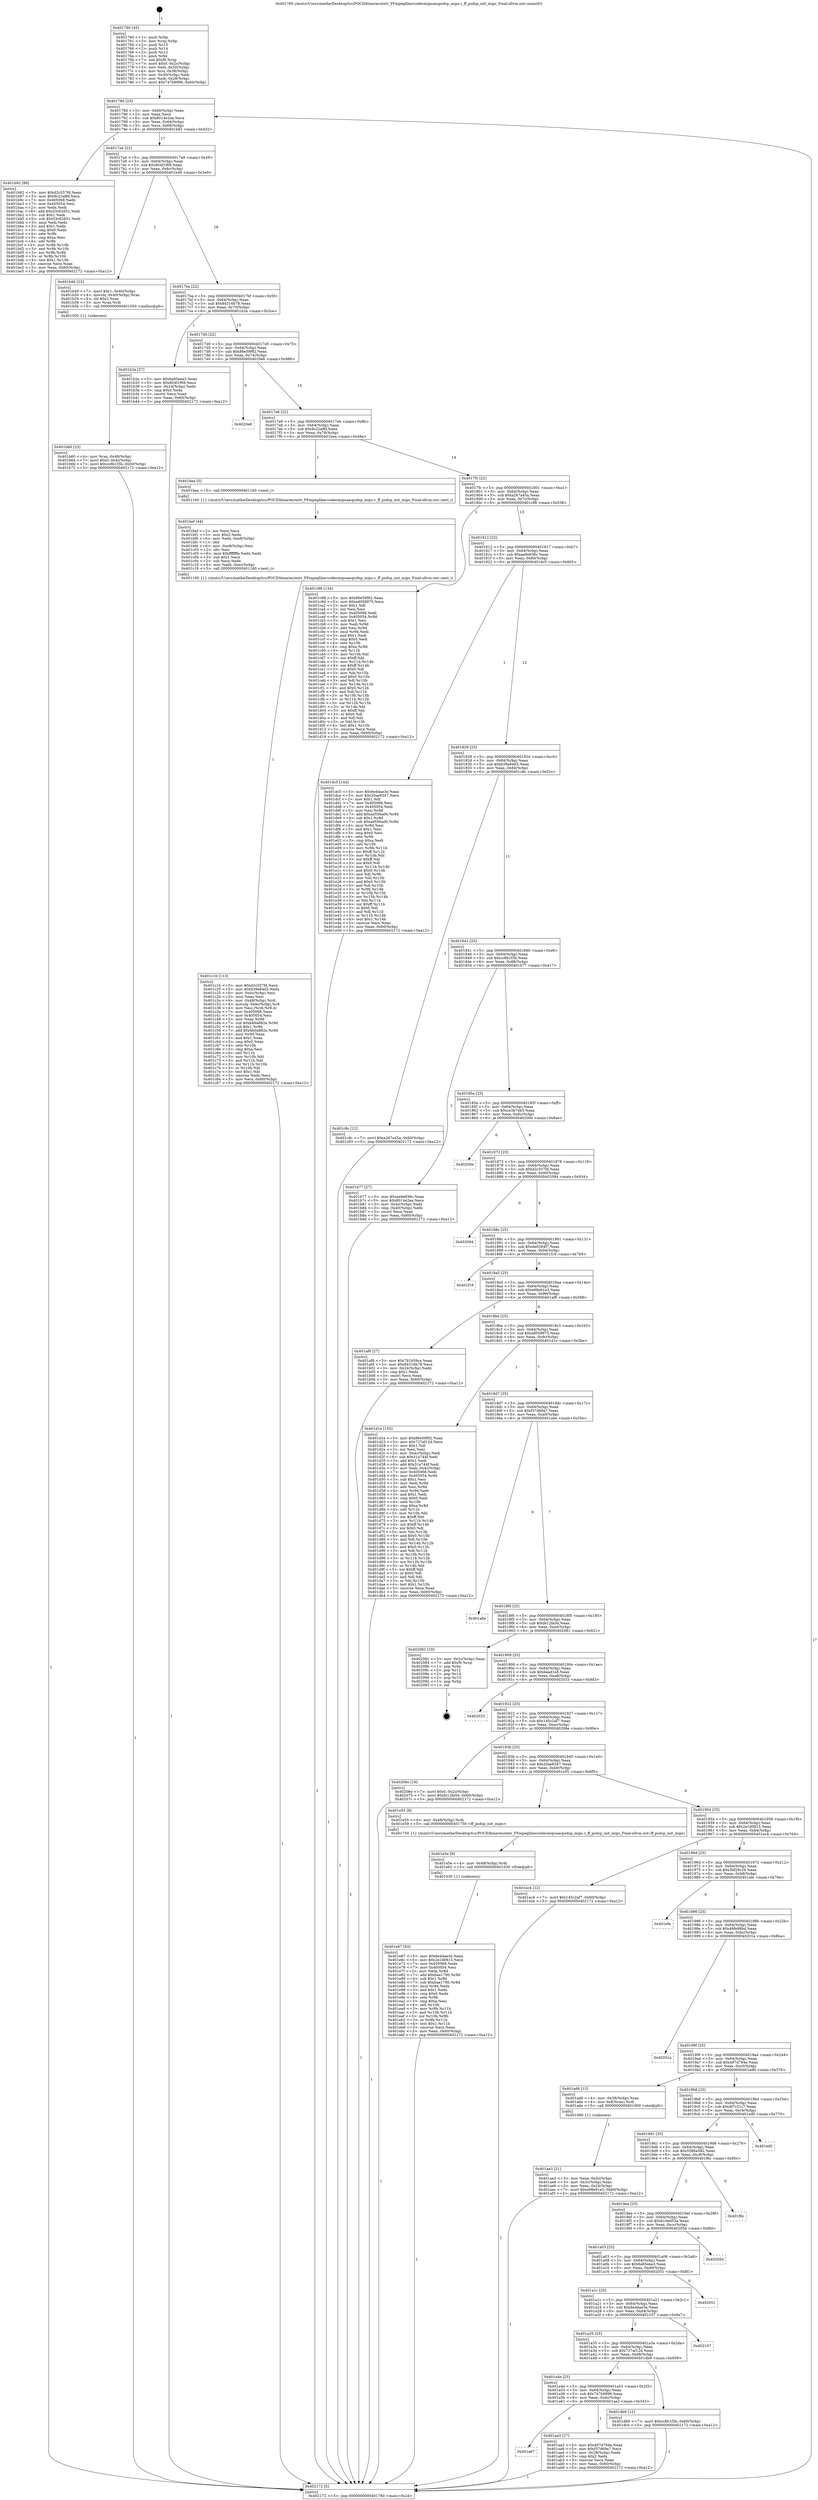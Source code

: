 digraph "0x401760" {
  label = "0x401760 (/mnt/c/Users/mathe/Desktop/tcc/POCII/binaries/extr_FFmpeglibavcodecmipsaacpsdsp_mips.c_ff_psdsp_init_mips_Final-ollvm.out::main(0))"
  labelloc = "t"
  node[shape=record]

  Entry [label="",width=0.3,height=0.3,shape=circle,fillcolor=black,style=filled]
  "0x40178d" [label="{
     0x40178d [23]\l
     | [instrs]\l
     &nbsp;&nbsp;0x40178d \<+3\>: mov -0x60(%rbp),%eax\l
     &nbsp;&nbsp;0x401790 \<+2\>: mov %eax,%ecx\l
     &nbsp;&nbsp;0x401792 \<+6\>: sub $0x8014e2ea,%ecx\l
     &nbsp;&nbsp;0x401798 \<+3\>: mov %eax,-0x64(%rbp)\l
     &nbsp;&nbsp;0x40179b \<+3\>: mov %ecx,-0x68(%rbp)\l
     &nbsp;&nbsp;0x40179e \<+6\>: je 0000000000401b92 \<main+0x432\>\l
  }"]
  "0x401b92" [label="{
     0x401b92 [88]\l
     | [instrs]\l
     &nbsp;&nbsp;0x401b92 \<+5\>: mov $0xd2c557fd,%eax\l
     &nbsp;&nbsp;0x401b97 \<+5\>: mov $0x9c22af6f,%ecx\l
     &nbsp;&nbsp;0x401b9c \<+7\>: mov 0x405068,%edx\l
     &nbsp;&nbsp;0x401ba3 \<+7\>: mov 0x405054,%esi\l
     &nbsp;&nbsp;0x401baa \<+2\>: mov %edx,%edi\l
     &nbsp;&nbsp;0x401bac \<+6\>: add $0x53c62651,%edi\l
     &nbsp;&nbsp;0x401bb2 \<+3\>: sub $0x1,%edi\l
     &nbsp;&nbsp;0x401bb5 \<+6\>: sub $0x53c62651,%edi\l
     &nbsp;&nbsp;0x401bbb \<+3\>: imul %edi,%edx\l
     &nbsp;&nbsp;0x401bbe \<+3\>: and $0x1,%edx\l
     &nbsp;&nbsp;0x401bc1 \<+3\>: cmp $0x0,%edx\l
     &nbsp;&nbsp;0x401bc4 \<+4\>: sete %r8b\l
     &nbsp;&nbsp;0x401bc8 \<+3\>: cmp $0xa,%esi\l
     &nbsp;&nbsp;0x401bcb \<+4\>: setl %r9b\l
     &nbsp;&nbsp;0x401bcf \<+3\>: mov %r8b,%r10b\l
     &nbsp;&nbsp;0x401bd2 \<+3\>: and %r9b,%r10b\l
     &nbsp;&nbsp;0x401bd5 \<+3\>: xor %r9b,%r8b\l
     &nbsp;&nbsp;0x401bd8 \<+3\>: or %r8b,%r10b\l
     &nbsp;&nbsp;0x401bdb \<+4\>: test $0x1,%r10b\l
     &nbsp;&nbsp;0x401bdf \<+3\>: cmovne %ecx,%eax\l
     &nbsp;&nbsp;0x401be2 \<+3\>: mov %eax,-0x60(%rbp)\l
     &nbsp;&nbsp;0x401be5 \<+5\>: jmp 0000000000402172 \<main+0xa12\>\l
  }"]
  "0x4017a4" [label="{
     0x4017a4 [22]\l
     | [instrs]\l
     &nbsp;&nbsp;0x4017a4 \<+5\>: jmp 00000000004017a9 \<main+0x49\>\l
     &nbsp;&nbsp;0x4017a9 \<+3\>: mov -0x64(%rbp),%eax\l
     &nbsp;&nbsp;0x4017ac \<+5\>: sub $0x804f1f69,%eax\l
     &nbsp;&nbsp;0x4017b1 \<+3\>: mov %eax,-0x6c(%rbp)\l
     &nbsp;&nbsp;0x4017b4 \<+6\>: je 0000000000401b49 \<main+0x3e9\>\l
  }"]
  Exit [label="",width=0.3,height=0.3,shape=circle,fillcolor=black,style=filled,peripheries=2]
  "0x401b49" [label="{
     0x401b49 [23]\l
     | [instrs]\l
     &nbsp;&nbsp;0x401b49 \<+7\>: movl $0x1,-0x40(%rbp)\l
     &nbsp;&nbsp;0x401b50 \<+4\>: movslq -0x40(%rbp),%rax\l
     &nbsp;&nbsp;0x401b54 \<+4\>: shl $0x2,%rax\l
     &nbsp;&nbsp;0x401b58 \<+3\>: mov %rax,%rdi\l
     &nbsp;&nbsp;0x401b5b \<+5\>: call 0000000000401050 \<malloc@plt\>\l
     | [calls]\l
     &nbsp;&nbsp;0x401050 \{1\} (unknown)\l
  }"]
  "0x4017ba" [label="{
     0x4017ba [22]\l
     | [instrs]\l
     &nbsp;&nbsp;0x4017ba \<+5\>: jmp 00000000004017bf \<main+0x5f\>\l
     &nbsp;&nbsp;0x4017bf \<+3\>: mov -0x64(%rbp),%eax\l
     &nbsp;&nbsp;0x4017c2 \<+5\>: sub $0x84316b78,%eax\l
     &nbsp;&nbsp;0x4017c7 \<+3\>: mov %eax,-0x70(%rbp)\l
     &nbsp;&nbsp;0x4017ca \<+6\>: je 0000000000401b2e \<main+0x3ce\>\l
  }"]
  "0x401e67" [label="{
     0x401e67 [93]\l
     | [instrs]\l
     &nbsp;&nbsp;0x401e67 \<+5\>: mov $0x6e4dae3e,%eax\l
     &nbsp;&nbsp;0x401e6c \<+5\>: mov $0x2e1d0815,%ecx\l
     &nbsp;&nbsp;0x401e71 \<+7\>: mov 0x405068,%edx\l
     &nbsp;&nbsp;0x401e78 \<+7\>: mov 0x405054,%esi\l
     &nbsp;&nbsp;0x401e7f \<+3\>: mov %edx,%r8d\l
     &nbsp;&nbsp;0x401e82 \<+7\>: add $0xbaa1790,%r8d\l
     &nbsp;&nbsp;0x401e89 \<+4\>: sub $0x1,%r8d\l
     &nbsp;&nbsp;0x401e8d \<+7\>: sub $0xbaa1790,%r8d\l
     &nbsp;&nbsp;0x401e94 \<+4\>: imul %r8d,%edx\l
     &nbsp;&nbsp;0x401e98 \<+3\>: and $0x1,%edx\l
     &nbsp;&nbsp;0x401e9b \<+3\>: cmp $0x0,%edx\l
     &nbsp;&nbsp;0x401e9e \<+4\>: sete %r9b\l
     &nbsp;&nbsp;0x401ea2 \<+3\>: cmp $0xa,%esi\l
     &nbsp;&nbsp;0x401ea5 \<+4\>: setl %r10b\l
     &nbsp;&nbsp;0x401ea9 \<+3\>: mov %r9b,%r11b\l
     &nbsp;&nbsp;0x401eac \<+3\>: and %r10b,%r11b\l
     &nbsp;&nbsp;0x401eaf \<+3\>: xor %r10b,%r9b\l
     &nbsp;&nbsp;0x401eb2 \<+3\>: or %r9b,%r11b\l
     &nbsp;&nbsp;0x401eb5 \<+4\>: test $0x1,%r11b\l
     &nbsp;&nbsp;0x401eb9 \<+3\>: cmovne %ecx,%eax\l
     &nbsp;&nbsp;0x401ebc \<+3\>: mov %eax,-0x60(%rbp)\l
     &nbsp;&nbsp;0x401ebf \<+5\>: jmp 0000000000402172 \<main+0xa12\>\l
  }"]
  "0x401b2e" [label="{
     0x401b2e [27]\l
     | [instrs]\l
     &nbsp;&nbsp;0x401b2e \<+5\>: mov $0x6a85eea3,%eax\l
     &nbsp;&nbsp;0x401b33 \<+5\>: mov $0x804f1f69,%ecx\l
     &nbsp;&nbsp;0x401b38 \<+3\>: mov -0x24(%rbp),%edx\l
     &nbsp;&nbsp;0x401b3b \<+3\>: cmp $0x0,%edx\l
     &nbsp;&nbsp;0x401b3e \<+3\>: cmove %ecx,%eax\l
     &nbsp;&nbsp;0x401b41 \<+3\>: mov %eax,-0x60(%rbp)\l
     &nbsp;&nbsp;0x401b44 \<+5\>: jmp 0000000000402172 \<main+0xa12\>\l
  }"]
  "0x4017d0" [label="{
     0x4017d0 [22]\l
     | [instrs]\l
     &nbsp;&nbsp;0x4017d0 \<+5\>: jmp 00000000004017d5 \<main+0x75\>\l
     &nbsp;&nbsp;0x4017d5 \<+3\>: mov -0x64(%rbp),%eax\l
     &nbsp;&nbsp;0x4017d8 \<+5\>: sub $0x86e59f92,%eax\l
     &nbsp;&nbsp;0x4017dd \<+3\>: mov %eax,-0x74(%rbp)\l
     &nbsp;&nbsp;0x4017e0 \<+6\>: je 00000000004020e6 \<main+0x986\>\l
  }"]
  "0x401e5e" [label="{
     0x401e5e [9]\l
     | [instrs]\l
     &nbsp;&nbsp;0x401e5e \<+4\>: mov -0x48(%rbp),%rdi\l
     &nbsp;&nbsp;0x401e62 \<+5\>: call 0000000000401030 \<free@plt\>\l
     | [calls]\l
     &nbsp;&nbsp;0x401030 \{1\} (unknown)\l
  }"]
  "0x4020e6" [label="{
     0x4020e6\l
  }", style=dashed]
  "0x4017e6" [label="{
     0x4017e6 [22]\l
     | [instrs]\l
     &nbsp;&nbsp;0x4017e6 \<+5\>: jmp 00000000004017eb \<main+0x8b\>\l
     &nbsp;&nbsp;0x4017eb \<+3\>: mov -0x64(%rbp),%eax\l
     &nbsp;&nbsp;0x4017ee \<+5\>: sub $0x9c22af6f,%eax\l
     &nbsp;&nbsp;0x4017f3 \<+3\>: mov %eax,-0x78(%rbp)\l
     &nbsp;&nbsp;0x4017f6 \<+6\>: je 0000000000401bea \<main+0x48a\>\l
  }"]
  "0x401c1b" [label="{
     0x401c1b [113]\l
     | [instrs]\l
     &nbsp;&nbsp;0x401c1b \<+5\>: mov $0xd2c557fd,%ecx\l
     &nbsp;&nbsp;0x401c20 \<+5\>: mov $0xb39a84d3,%edx\l
     &nbsp;&nbsp;0x401c25 \<+6\>: mov -0xec(%rbp),%esi\l
     &nbsp;&nbsp;0x401c2b \<+3\>: imul %eax,%esi\l
     &nbsp;&nbsp;0x401c2e \<+4\>: mov -0x48(%rbp),%rdi\l
     &nbsp;&nbsp;0x401c32 \<+4\>: movslq -0x4c(%rbp),%r8\l
     &nbsp;&nbsp;0x401c36 \<+4\>: mov %esi,(%rdi,%r8,4)\l
     &nbsp;&nbsp;0x401c3a \<+7\>: mov 0x405068,%eax\l
     &nbsp;&nbsp;0x401c41 \<+7\>: mov 0x405054,%esi\l
     &nbsp;&nbsp;0x401c48 \<+3\>: mov %eax,%r9d\l
     &nbsp;&nbsp;0x401c4b \<+7\>: sub $0xbb0a882e,%r9d\l
     &nbsp;&nbsp;0x401c52 \<+4\>: sub $0x1,%r9d\l
     &nbsp;&nbsp;0x401c56 \<+7\>: add $0xbb0a882e,%r9d\l
     &nbsp;&nbsp;0x401c5d \<+4\>: imul %r9d,%eax\l
     &nbsp;&nbsp;0x401c61 \<+3\>: and $0x1,%eax\l
     &nbsp;&nbsp;0x401c64 \<+3\>: cmp $0x0,%eax\l
     &nbsp;&nbsp;0x401c67 \<+4\>: sete %r10b\l
     &nbsp;&nbsp;0x401c6b \<+3\>: cmp $0xa,%esi\l
     &nbsp;&nbsp;0x401c6e \<+4\>: setl %r11b\l
     &nbsp;&nbsp;0x401c72 \<+3\>: mov %r10b,%bl\l
     &nbsp;&nbsp;0x401c75 \<+3\>: and %r11b,%bl\l
     &nbsp;&nbsp;0x401c78 \<+3\>: xor %r11b,%r10b\l
     &nbsp;&nbsp;0x401c7b \<+3\>: or %r10b,%bl\l
     &nbsp;&nbsp;0x401c7e \<+3\>: test $0x1,%bl\l
     &nbsp;&nbsp;0x401c81 \<+3\>: cmovne %edx,%ecx\l
     &nbsp;&nbsp;0x401c84 \<+3\>: mov %ecx,-0x60(%rbp)\l
     &nbsp;&nbsp;0x401c87 \<+5\>: jmp 0000000000402172 \<main+0xa12\>\l
  }"]
  "0x401bea" [label="{
     0x401bea [5]\l
     | [instrs]\l
     &nbsp;&nbsp;0x401bea \<+5\>: call 0000000000401160 \<next_i\>\l
     | [calls]\l
     &nbsp;&nbsp;0x401160 \{1\} (/mnt/c/Users/mathe/Desktop/tcc/POCII/binaries/extr_FFmpeglibavcodecmipsaacpsdsp_mips.c_ff_psdsp_init_mips_Final-ollvm.out::next_i)\l
  }"]
  "0x4017fc" [label="{
     0x4017fc [22]\l
     | [instrs]\l
     &nbsp;&nbsp;0x4017fc \<+5\>: jmp 0000000000401801 \<main+0xa1\>\l
     &nbsp;&nbsp;0x401801 \<+3\>: mov -0x64(%rbp),%eax\l
     &nbsp;&nbsp;0x401804 \<+5\>: sub $0xa267a45a,%eax\l
     &nbsp;&nbsp;0x401809 \<+3\>: mov %eax,-0x7c(%rbp)\l
     &nbsp;&nbsp;0x40180c \<+6\>: je 0000000000401c98 \<main+0x538\>\l
  }"]
  "0x401bef" [label="{
     0x401bef [44]\l
     | [instrs]\l
     &nbsp;&nbsp;0x401bef \<+2\>: xor %ecx,%ecx\l
     &nbsp;&nbsp;0x401bf1 \<+5\>: mov $0x2,%edx\l
     &nbsp;&nbsp;0x401bf6 \<+6\>: mov %edx,-0xe8(%rbp)\l
     &nbsp;&nbsp;0x401bfc \<+1\>: cltd\l
     &nbsp;&nbsp;0x401bfd \<+6\>: mov -0xe8(%rbp),%esi\l
     &nbsp;&nbsp;0x401c03 \<+2\>: idiv %esi\l
     &nbsp;&nbsp;0x401c05 \<+6\>: imul $0xfffffffe,%edx,%edx\l
     &nbsp;&nbsp;0x401c0b \<+3\>: sub $0x1,%ecx\l
     &nbsp;&nbsp;0x401c0e \<+2\>: sub %ecx,%edx\l
     &nbsp;&nbsp;0x401c10 \<+6\>: mov %edx,-0xec(%rbp)\l
     &nbsp;&nbsp;0x401c16 \<+5\>: call 0000000000401160 \<next_i\>\l
     | [calls]\l
     &nbsp;&nbsp;0x401160 \{1\} (/mnt/c/Users/mathe/Desktop/tcc/POCII/binaries/extr_FFmpeglibavcodecmipsaacpsdsp_mips.c_ff_psdsp_init_mips_Final-ollvm.out::next_i)\l
  }"]
  "0x401c98" [label="{
     0x401c98 [134]\l
     | [instrs]\l
     &nbsp;&nbsp;0x401c98 \<+5\>: mov $0x86e59f92,%eax\l
     &nbsp;&nbsp;0x401c9d \<+5\>: mov $0xed058975,%ecx\l
     &nbsp;&nbsp;0x401ca2 \<+2\>: mov $0x1,%dl\l
     &nbsp;&nbsp;0x401ca4 \<+2\>: xor %esi,%esi\l
     &nbsp;&nbsp;0x401ca6 \<+7\>: mov 0x405068,%edi\l
     &nbsp;&nbsp;0x401cad \<+8\>: mov 0x405054,%r8d\l
     &nbsp;&nbsp;0x401cb5 \<+3\>: sub $0x1,%esi\l
     &nbsp;&nbsp;0x401cb8 \<+3\>: mov %edi,%r9d\l
     &nbsp;&nbsp;0x401cbb \<+3\>: add %esi,%r9d\l
     &nbsp;&nbsp;0x401cbe \<+4\>: imul %r9d,%edi\l
     &nbsp;&nbsp;0x401cc2 \<+3\>: and $0x1,%edi\l
     &nbsp;&nbsp;0x401cc5 \<+3\>: cmp $0x0,%edi\l
     &nbsp;&nbsp;0x401cc8 \<+4\>: sete %r10b\l
     &nbsp;&nbsp;0x401ccc \<+4\>: cmp $0xa,%r8d\l
     &nbsp;&nbsp;0x401cd0 \<+4\>: setl %r11b\l
     &nbsp;&nbsp;0x401cd4 \<+3\>: mov %r10b,%bl\l
     &nbsp;&nbsp;0x401cd7 \<+3\>: xor $0xff,%bl\l
     &nbsp;&nbsp;0x401cda \<+3\>: mov %r11b,%r14b\l
     &nbsp;&nbsp;0x401cdd \<+4\>: xor $0xff,%r14b\l
     &nbsp;&nbsp;0x401ce1 \<+3\>: xor $0x0,%dl\l
     &nbsp;&nbsp;0x401ce4 \<+3\>: mov %bl,%r15b\l
     &nbsp;&nbsp;0x401ce7 \<+4\>: and $0x0,%r15b\l
     &nbsp;&nbsp;0x401ceb \<+3\>: and %dl,%r10b\l
     &nbsp;&nbsp;0x401cee \<+3\>: mov %r14b,%r12b\l
     &nbsp;&nbsp;0x401cf1 \<+4\>: and $0x0,%r12b\l
     &nbsp;&nbsp;0x401cf5 \<+3\>: and %dl,%r11b\l
     &nbsp;&nbsp;0x401cf8 \<+3\>: or %r10b,%r15b\l
     &nbsp;&nbsp;0x401cfb \<+3\>: or %r11b,%r12b\l
     &nbsp;&nbsp;0x401cfe \<+3\>: xor %r12b,%r15b\l
     &nbsp;&nbsp;0x401d01 \<+3\>: or %r14b,%bl\l
     &nbsp;&nbsp;0x401d04 \<+3\>: xor $0xff,%bl\l
     &nbsp;&nbsp;0x401d07 \<+3\>: or $0x0,%dl\l
     &nbsp;&nbsp;0x401d0a \<+2\>: and %dl,%bl\l
     &nbsp;&nbsp;0x401d0c \<+3\>: or %bl,%r15b\l
     &nbsp;&nbsp;0x401d0f \<+4\>: test $0x1,%r15b\l
     &nbsp;&nbsp;0x401d13 \<+3\>: cmovne %ecx,%eax\l
     &nbsp;&nbsp;0x401d16 \<+3\>: mov %eax,-0x60(%rbp)\l
     &nbsp;&nbsp;0x401d19 \<+5\>: jmp 0000000000402172 \<main+0xa12\>\l
  }"]
  "0x401812" [label="{
     0x401812 [22]\l
     | [instrs]\l
     &nbsp;&nbsp;0x401812 \<+5\>: jmp 0000000000401817 \<main+0xb7\>\l
     &nbsp;&nbsp;0x401817 \<+3\>: mov -0x64(%rbp),%eax\l
     &nbsp;&nbsp;0x40181a \<+5\>: sub $0xae9e936c,%eax\l
     &nbsp;&nbsp;0x40181f \<+3\>: mov %eax,-0x80(%rbp)\l
     &nbsp;&nbsp;0x401822 \<+6\>: je 0000000000401dc5 \<main+0x665\>\l
  }"]
  "0x401b60" [label="{
     0x401b60 [23]\l
     | [instrs]\l
     &nbsp;&nbsp;0x401b60 \<+4\>: mov %rax,-0x48(%rbp)\l
     &nbsp;&nbsp;0x401b64 \<+7\>: movl $0x0,-0x4c(%rbp)\l
     &nbsp;&nbsp;0x401b6b \<+7\>: movl $0xcc8b1f3b,-0x60(%rbp)\l
     &nbsp;&nbsp;0x401b72 \<+5\>: jmp 0000000000402172 \<main+0xa12\>\l
  }"]
  "0x401dc5" [label="{
     0x401dc5 [144]\l
     | [instrs]\l
     &nbsp;&nbsp;0x401dc5 \<+5\>: mov $0x6e4dae3e,%eax\l
     &nbsp;&nbsp;0x401dca \<+5\>: mov $0x20ae8347,%ecx\l
     &nbsp;&nbsp;0x401dcf \<+2\>: mov $0x1,%dl\l
     &nbsp;&nbsp;0x401dd1 \<+7\>: mov 0x405068,%esi\l
     &nbsp;&nbsp;0x401dd8 \<+7\>: mov 0x405054,%edi\l
     &nbsp;&nbsp;0x401ddf \<+3\>: mov %esi,%r8d\l
     &nbsp;&nbsp;0x401de2 \<+7\>: add $0xad556a00,%r8d\l
     &nbsp;&nbsp;0x401de9 \<+4\>: sub $0x1,%r8d\l
     &nbsp;&nbsp;0x401ded \<+7\>: sub $0xad556a00,%r8d\l
     &nbsp;&nbsp;0x401df4 \<+4\>: imul %r8d,%esi\l
     &nbsp;&nbsp;0x401df8 \<+3\>: and $0x1,%esi\l
     &nbsp;&nbsp;0x401dfb \<+3\>: cmp $0x0,%esi\l
     &nbsp;&nbsp;0x401dfe \<+4\>: sete %r9b\l
     &nbsp;&nbsp;0x401e02 \<+3\>: cmp $0xa,%edi\l
     &nbsp;&nbsp;0x401e05 \<+4\>: setl %r10b\l
     &nbsp;&nbsp;0x401e09 \<+3\>: mov %r9b,%r11b\l
     &nbsp;&nbsp;0x401e0c \<+4\>: xor $0xff,%r11b\l
     &nbsp;&nbsp;0x401e10 \<+3\>: mov %r10b,%bl\l
     &nbsp;&nbsp;0x401e13 \<+3\>: xor $0xff,%bl\l
     &nbsp;&nbsp;0x401e16 \<+3\>: xor $0x0,%dl\l
     &nbsp;&nbsp;0x401e19 \<+3\>: mov %r11b,%r14b\l
     &nbsp;&nbsp;0x401e1c \<+4\>: and $0x0,%r14b\l
     &nbsp;&nbsp;0x401e20 \<+3\>: and %dl,%r9b\l
     &nbsp;&nbsp;0x401e23 \<+3\>: mov %bl,%r15b\l
     &nbsp;&nbsp;0x401e26 \<+4\>: and $0x0,%r15b\l
     &nbsp;&nbsp;0x401e2a \<+3\>: and %dl,%r10b\l
     &nbsp;&nbsp;0x401e2d \<+3\>: or %r9b,%r14b\l
     &nbsp;&nbsp;0x401e30 \<+3\>: or %r10b,%r15b\l
     &nbsp;&nbsp;0x401e33 \<+3\>: xor %r15b,%r14b\l
     &nbsp;&nbsp;0x401e36 \<+3\>: or %bl,%r11b\l
     &nbsp;&nbsp;0x401e39 \<+4\>: xor $0xff,%r11b\l
     &nbsp;&nbsp;0x401e3d \<+3\>: or $0x0,%dl\l
     &nbsp;&nbsp;0x401e40 \<+3\>: and %dl,%r11b\l
     &nbsp;&nbsp;0x401e43 \<+3\>: or %r11b,%r14b\l
     &nbsp;&nbsp;0x401e46 \<+4\>: test $0x1,%r14b\l
     &nbsp;&nbsp;0x401e4a \<+3\>: cmovne %ecx,%eax\l
     &nbsp;&nbsp;0x401e4d \<+3\>: mov %eax,-0x60(%rbp)\l
     &nbsp;&nbsp;0x401e50 \<+5\>: jmp 0000000000402172 \<main+0xa12\>\l
  }"]
  "0x401828" [label="{
     0x401828 [25]\l
     | [instrs]\l
     &nbsp;&nbsp;0x401828 \<+5\>: jmp 000000000040182d \<main+0xcd\>\l
     &nbsp;&nbsp;0x40182d \<+3\>: mov -0x64(%rbp),%eax\l
     &nbsp;&nbsp;0x401830 \<+5\>: sub $0xb39a84d3,%eax\l
     &nbsp;&nbsp;0x401835 \<+6\>: mov %eax,-0x84(%rbp)\l
     &nbsp;&nbsp;0x40183b \<+6\>: je 0000000000401c8c \<main+0x52c\>\l
  }"]
  "0x401ae3" [label="{
     0x401ae3 [21]\l
     | [instrs]\l
     &nbsp;&nbsp;0x401ae3 \<+3\>: mov %eax,-0x3c(%rbp)\l
     &nbsp;&nbsp;0x401ae6 \<+3\>: mov -0x3c(%rbp),%eax\l
     &nbsp;&nbsp;0x401ae9 \<+3\>: mov %eax,-0x24(%rbp)\l
     &nbsp;&nbsp;0x401aec \<+7\>: movl $0xe98e91e3,-0x60(%rbp)\l
     &nbsp;&nbsp;0x401af3 \<+5\>: jmp 0000000000402172 \<main+0xa12\>\l
  }"]
  "0x401c8c" [label="{
     0x401c8c [12]\l
     | [instrs]\l
     &nbsp;&nbsp;0x401c8c \<+7\>: movl $0xa267a45a,-0x60(%rbp)\l
     &nbsp;&nbsp;0x401c93 \<+5\>: jmp 0000000000402172 \<main+0xa12\>\l
  }"]
  "0x401841" [label="{
     0x401841 [25]\l
     | [instrs]\l
     &nbsp;&nbsp;0x401841 \<+5\>: jmp 0000000000401846 \<main+0xe6\>\l
     &nbsp;&nbsp;0x401846 \<+3\>: mov -0x64(%rbp),%eax\l
     &nbsp;&nbsp;0x401849 \<+5\>: sub $0xcc8b1f3b,%eax\l
     &nbsp;&nbsp;0x40184e \<+6\>: mov %eax,-0x88(%rbp)\l
     &nbsp;&nbsp;0x401854 \<+6\>: je 0000000000401b77 \<main+0x417\>\l
  }"]
  "0x401760" [label="{
     0x401760 [45]\l
     | [instrs]\l
     &nbsp;&nbsp;0x401760 \<+1\>: push %rbp\l
     &nbsp;&nbsp;0x401761 \<+3\>: mov %rsp,%rbp\l
     &nbsp;&nbsp;0x401764 \<+2\>: push %r15\l
     &nbsp;&nbsp;0x401766 \<+2\>: push %r14\l
     &nbsp;&nbsp;0x401768 \<+2\>: push %r12\l
     &nbsp;&nbsp;0x40176a \<+1\>: push %rbx\l
     &nbsp;&nbsp;0x40176b \<+7\>: sub $0xf0,%rsp\l
     &nbsp;&nbsp;0x401772 \<+7\>: movl $0x0,-0x2c(%rbp)\l
     &nbsp;&nbsp;0x401779 \<+3\>: mov %edi,-0x30(%rbp)\l
     &nbsp;&nbsp;0x40177c \<+4\>: mov %rsi,-0x38(%rbp)\l
     &nbsp;&nbsp;0x401780 \<+3\>: mov -0x30(%rbp),%edi\l
     &nbsp;&nbsp;0x401783 \<+3\>: mov %edi,-0x28(%rbp)\l
     &nbsp;&nbsp;0x401786 \<+7\>: movl $0x747b9999,-0x60(%rbp)\l
  }"]
  "0x401b77" [label="{
     0x401b77 [27]\l
     | [instrs]\l
     &nbsp;&nbsp;0x401b77 \<+5\>: mov $0xae9e936c,%eax\l
     &nbsp;&nbsp;0x401b7c \<+5\>: mov $0x8014e2ea,%ecx\l
     &nbsp;&nbsp;0x401b81 \<+3\>: mov -0x4c(%rbp),%edx\l
     &nbsp;&nbsp;0x401b84 \<+3\>: cmp -0x40(%rbp),%edx\l
     &nbsp;&nbsp;0x401b87 \<+3\>: cmovl %ecx,%eax\l
     &nbsp;&nbsp;0x401b8a \<+3\>: mov %eax,-0x60(%rbp)\l
     &nbsp;&nbsp;0x401b8d \<+5\>: jmp 0000000000402172 \<main+0xa12\>\l
  }"]
  "0x40185a" [label="{
     0x40185a [25]\l
     | [instrs]\l
     &nbsp;&nbsp;0x40185a \<+5\>: jmp 000000000040185f \<main+0xff\>\l
     &nbsp;&nbsp;0x40185f \<+3\>: mov -0x64(%rbp),%eax\l
     &nbsp;&nbsp;0x401862 \<+5\>: sub $0xce3b7eb5,%eax\l
     &nbsp;&nbsp;0x401867 \<+6\>: mov %eax,-0x8c(%rbp)\l
     &nbsp;&nbsp;0x40186d \<+6\>: je 000000000040200e \<main+0x8ae\>\l
  }"]
  "0x402172" [label="{
     0x402172 [5]\l
     | [instrs]\l
     &nbsp;&nbsp;0x402172 \<+5\>: jmp 000000000040178d \<main+0x2d\>\l
  }"]
  "0x40200e" [label="{
     0x40200e\l
  }", style=dashed]
  "0x401873" [label="{
     0x401873 [25]\l
     | [instrs]\l
     &nbsp;&nbsp;0x401873 \<+5\>: jmp 0000000000401878 \<main+0x118\>\l
     &nbsp;&nbsp;0x401878 \<+3\>: mov -0x64(%rbp),%eax\l
     &nbsp;&nbsp;0x40187b \<+5\>: sub $0xd2c557fd,%eax\l
     &nbsp;&nbsp;0x401880 \<+6\>: mov %eax,-0x90(%rbp)\l
     &nbsp;&nbsp;0x401886 \<+6\>: je 0000000000402094 \<main+0x934\>\l
  }"]
  "0x401a67" [label="{
     0x401a67\l
  }", style=dashed]
  "0x402094" [label="{
     0x402094\l
  }", style=dashed]
  "0x40188c" [label="{
     0x40188c [25]\l
     | [instrs]\l
     &nbsp;&nbsp;0x40188c \<+5\>: jmp 0000000000401891 \<main+0x131\>\l
     &nbsp;&nbsp;0x401891 \<+3\>: mov -0x64(%rbp),%eax\l
     &nbsp;&nbsp;0x401894 \<+5\>: sub $0xde0364f7,%eax\l
     &nbsp;&nbsp;0x401899 \<+6\>: mov %eax,-0x94(%rbp)\l
     &nbsp;&nbsp;0x40189f \<+6\>: je 0000000000401f19 \<main+0x7b9\>\l
  }"]
  "0x401aa3" [label="{
     0x401aa3 [27]\l
     | [instrs]\l
     &nbsp;&nbsp;0x401aa3 \<+5\>: mov $0x497d784e,%eax\l
     &nbsp;&nbsp;0x401aa8 \<+5\>: mov $0xf37d69a7,%ecx\l
     &nbsp;&nbsp;0x401aad \<+3\>: mov -0x28(%rbp),%edx\l
     &nbsp;&nbsp;0x401ab0 \<+3\>: cmp $0x2,%edx\l
     &nbsp;&nbsp;0x401ab3 \<+3\>: cmovne %ecx,%eax\l
     &nbsp;&nbsp;0x401ab6 \<+3\>: mov %eax,-0x60(%rbp)\l
     &nbsp;&nbsp;0x401ab9 \<+5\>: jmp 0000000000402172 \<main+0xa12\>\l
  }"]
  "0x401f19" [label="{
     0x401f19\l
  }", style=dashed]
  "0x4018a5" [label="{
     0x4018a5 [25]\l
     | [instrs]\l
     &nbsp;&nbsp;0x4018a5 \<+5\>: jmp 00000000004018aa \<main+0x14a\>\l
     &nbsp;&nbsp;0x4018aa \<+3\>: mov -0x64(%rbp),%eax\l
     &nbsp;&nbsp;0x4018ad \<+5\>: sub $0xe98e91e3,%eax\l
     &nbsp;&nbsp;0x4018b2 \<+6\>: mov %eax,-0x98(%rbp)\l
     &nbsp;&nbsp;0x4018b8 \<+6\>: je 0000000000401af8 \<main+0x398\>\l
  }"]
  "0x401a4e" [label="{
     0x401a4e [25]\l
     | [instrs]\l
     &nbsp;&nbsp;0x401a4e \<+5\>: jmp 0000000000401a53 \<main+0x2f3\>\l
     &nbsp;&nbsp;0x401a53 \<+3\>: mov -0x64(%rbp),%eax\l
     &nbsp;&nbsp;0x401a56 \<+5\>: sub $0x747b9999,%eax\l
     &nbsp;&nbsp;0x401a5b \<+6\>: mov %eax,-0xdc(%rbp)\l
     &nbsp;&nbsp;0x401a61 \<+6\>: je 0000000000401aa3 \<main+0x343\>\l
  }"]
  "0x401af8" [label="{
     0x401af8 [27]\l
     | [instrs]\l
     &nbsp;&nbsp;0x401af8 \<+5\>: mov $0x791b59ca,%eax\l
     &nbsp;&nbsp;0x401afd \<+5\>: mov $0x84316b78,%ecx\l
     &nbsp;&nbsp;0x401b02 \<+3\>: mov -0x24(%rbp),%edx\l
     &nbsp;&nbsp;0x401b05 \<+3\>: cmp $0x1,%edx\l
     &nbsp;&nbsp;0x401b08 \<+3\>: cmovl %ecx,%eax\l
     &nbsp;&nbsp;0x401b0b \<+3\>: mov %eax,-0x60(%rbp)\l
     &nbsp;&nbsp;0x401b0e \<+5\>: jmp 0000000000402172 \<main+0xa12\>\l
  }"]
  "0x4018be" [label="{
     0x4018be [25]\l
     | [instrs]\l
     &nbsp;&nbsp;0x4018be \<+5\>: jmp 00000000004018c3 \<main+0x163\>\l
     &nbsp;&nbsp;0x4018c3 \<+3\>: mov -0x64(%rbp),%eax\l
     &nbsp;&nbsp;0x4018c6 \<+5\>: sub $0xed058975,%eax\l
     &nbsp;&nbsp;0x4018cb \<+6\>: mov %eax,-0x9c(%rbp)\l
     &nbsp;&nbsp;0x4018d1 \<+6\>: je 0000000000401d1e \<main+0x5be\>\l
  }"]
  "0x401db9" [label="{
     0x401db9 [12]\l
     | [instrs]\l
     &nbsp;&nbsp;0x401db9 \<+7\>: movl $0xcc8b1f3b,-0x60(%rbp)\l
     &nbsp;&nbsp;0x401dc0 \<+5\>: jmp 0000000000402172 \<main+0xa12\>\l
  }"]
  "0x401d1e" [label="{
     0x401d1e [155]\l
     | [instrs]\l
     &nbsp;&nbsp;0x401d1e \<+5\>: mov $0x86e59f92,%eax\l
     &nbsp;&nbsp;0x401d23 \<+5\>: mov $0x727af12d,%ecx\l
     &nbsp;&nbsp;0x401d28 \<+2\>: mov $0x1,%dl\l
     &nbsp;&nbsp;0x401d2a \<+2\>: xor %esi,%esi\l
     &nbsp;&nbsp;0x401d2c \<+3\>: mov -0x4c(%rbp),%edi\l
     &nbsp;&nbsp;0x401d2f \<+6\>: sub $0x31a744f,%edi\l
     &nbsp;&nbsp;0x401d35 \<+3\>: add $0x1,%edi\l
     &nbsp;&nbsp;0x401d38 \<+6\>: add $0x31a744f,%edi\l
     &nbsp;&nbsp;0x401d3e \<+3\>: mov %edi,-0x4c(%rbp)\l
     &nbsp;&nbsp;0x401d41 \<+7\>: mov 0x405068,%edi\l
     &nbsp;&nbsp;0x401d48 \<+8\>: mov 0x405054,%r8d\l
     &nbsp;&nbsp;0x401d50 \<+3\>: sub $0x1,%esi\l
     &nbsp;&nbsp;0x401d53 \<+3\>: mov %edi,%r9d\l
     &nbsp;&nbsp;0x401d56 \<+3\>: add %esi,%r9d\l
     &nbsp;&nbsp;0x401d59 \<+4\>: imul %r9d,%edi\l
     &nbsp;&nbsp;0x401d5d \<+3\>: and $0x1,%edi\l
     &nbsp;&nbsp;0x401d60 \<+3\>: cmp $0x0,%edi\l
     &nbsp;&nbsp;0x401d63 \<+4\>: sete %r10b\l
     &nbsp;&nbsp;0x401d67 \<+4\>: cmp $0xa,%r8d\l
     &nbsp;&nbsp;0x401d6b \<+4\>: setl %r11b\l
     &nbsp;&nbsp;0x401d6f \<+3\>: mov %r10b,%bl\l
     &nbsp;&nbsp;0x401d72 \<+3\>: xor $0xff,%bl\l
     &nbsp;&nbsp;0x401d75 \<+3\>: mov %r11b,%r14b\l
     &nbsp;&nbsp;0x401d78 \<+4\>: xor $0xff,%r14b\l
     &nbsp;&nbsp;0x401d7c \<+3\>: xor $0x0,%dl\l
     &nbsp;&nbsp;0x401d7f \<+3\>: mov %bl,%r15b\l
     &nbsp;&nbsp;0x401d82 \<+4\>: and $0x0,%r15b\l
     &nbsp;&nbsp;0x401d86 \<+3\>: and %dl,%r10b\l
     &nbsp;&nbsp;0x401d89 \<+3\>: mov %r14b,%r12b\l
     &nbsp;&nbsp;0x401d8c \<+4\>: and $0x0,%r12b\l
     &nbsp;&nbsp;0x401d90 \<+3\>: and %dl,%r11b\l
     &nbsp;&nbsp;0x401d93 \<+3\>: or %r10b,%r15b\l
     &nbsp;&nbsp;0x401d96 \<+3\>: or %r11b,%r12b\l
     &nbsp;&nbsp;0x401d99 \<+3\>: xor %r12b,%r15b\l
     &nbsp;&nbsp;0x401d9c \<+3\>: or %r14b,%bl\l
     &nbsp;&nbsp;0x401d9f \<+3\>: xor $0xff,%bl\l
     &nbsp;&nbsp;0x401da2 \<+3\>: or $0x0,%dl\l
     &nbsp;&nbsp;0x401da5 \<+2\>: and %dl,%bl\l
     &nbsp;&nbsp;0x401da7 \<+3\>: or %bl,%r15b\l
     &nbsp;&nbsp;0x401daa \<+4\>: test $0x1,%r15b\l
     &nbsp;&nbsp;0x401dae \<+3\>: cmovne %ecx,%eax\l
     &nbsp;&nbsp;0x401db1 \<+3\>: mov %eax,-0x60(%rbp)\l
     &nbsp;&nbsp;0x401db4 \<+5\>: jmp 0000000000402172 \<main+0xa12\>\l
  }"]
  "0x4018d7" [label="{
     0x4018d7 [25]\l
     | [instrs]\l
     &nbsp;&nbsp;0x4018d7 \<+5\>: jmp 00000000004018dc \<main+0x17c\>\l
     &nbsp;&nbsp;0x4018dc \<+3\>: mov -0x64(%rbp),%eax\l
     &nbsp;&nbsp;0x4018df \<+5\>: sub $0xf37d69a7,%eax\l
     &nbsp;&nbsp;0x4018e4 \<+6\>: mov %eax,-0xa0(%rbp)\l
     &nbsp;&nbsp;0x4018ea \<+6\>: je 0000000000401abe \<main+0x35e\>\l
  }"]
  "0x401a35" [label="{
     0x401a35 [25]\l
     | [instrs]\l
     &nbsp;&nbsp;0x401a35 \<+5\>: jmp 0000000000401a3a \<main+0x2da\>\l
     &nbsp;&nbsp;0x401a3a \<+3\>: mov -0x64(%rbp),%eax\l
     &nbsp;&nbsp;0x401a3d \<+5\>: sub $0x727af12d,%eax\l
     &nbsp;&nbsp;0x401a42 \<+6\>: mov %eax,-0xd8(%rbp)\l
     &nbsp;&nbsp;0x401a48 \<+6\>: je 0000000000401db9 \<main+0x659\>\l
  }"]
  "0x401abe" [label="{
     0x401abe\l
  }", style=dashed]
  "0x4018f0" [label="{
     0x4018f0 [25]\l
     | [instrs]\l
     &nbsp;&nbsp;0x4018f0 \<+5\>: jmp 00000000004018f5 \<main+0x195\>\l
     &nbsp;&nbsp;0x4018f5 \<+3\>: mov -0x64(%rbp),%eax\l
     &nbsp;&nbsp;0x4018f8 \<+5\>: sub $0xfe12fa5d,%eax\l
     &nbsp;&nbsp;0x4018fd \<+6\>: mov %eax,-0xa4(%rbp)\l
     &nbsp;&nbsp;0x401903 \<+6\>: je 0000000000402081 \<main+0x921\>\l
  }"]
  "0x402107" [label="{
     0x402107\l
  }", style=dashed]
  "0x402081" [label="{
     0x402081 [19]\l
     | [instrs]\l
     &nbsp;&nbsp;0x402081 \<+3\>: mov -0x2c(%rbp),%eax\l
     &nbsp;&nbsp;0x402084 \<+7\>: add $0xf0,%rsp\l
     &nbsp;&nbsp;0x40208b \<+1\>: pop %rbx\l
     &nbsp;&nbsp;0x40208c \<+2\>: pop %r12\l
     &nbsp;&nbsp;0x40208e \<+2\>: pop %r14\l
     &nbsp;&nbsp;0x402090 \<+2\>: pop %r15\l
     &nbsp;&nbsp;0x402092 \<+1\>: pop %rbp\l
     &nbsp;&nbsp;0x402093 \<+1\>: ret\l
  }"]
  "0x401909" [label="{
     0x401909 [25]\l
     | [instrs]\l
     &nbsp;&nbsp;0x401909 \<+5\>: jmp 000000000040190e \<main+0x1ae\>\l
     &nbsp;&nbsp;0x40190e \<+3\>: mov -0x64(%rbp),%eax\l
     &nbsp;&nbsp;0x401911 \<+5\>: sub $0xbead1e8,%eax\l
     &nbsp;&nbsp;0x401916 \<+6\>: mov %eax,-0xa8(%rbp)\l
     &nbsp;&nbsp;0x40191c \<+6\>: je 0000000000402033 \<main+0x8d3\>\l
  }"]
  "0x401a1c" [label="{
     0x401a1c [25]\l
     | [instrs]\l
     &nbsp;&nbsp;0x401a1c \<+5\>: jmp 0000000000401a21 \<main+0x2c1\>\l
     &nbsp;&nbsp;0x401a21 \<+3\>: mov -0x64(%rbp),%eax\l
     &nbsp;&nbsp;0x401a24 \<+5\>: sub $0x6e4dae3e,%eax\l
     &nbsp;&nbsp;0x401a29 \<+6\>: mov %eax,-0xd4(%rbp)\l
     &nbsp;&nbsp;0x401a2f \<+6\>: je 0000000000402107 \<main+0x9a7\>\l
  }"]
  "0x402033" [label="{
     0x402033\l
  }", style=dashed]
  "0x401922" [label="{
     0x401922 [25]\l
     | [instrs]\l
     &nbsp;&nbsp;0x401922 \<+5\>: jmp 0000000000401927 \<main+0x1c7\>\l
     &nbsp;&nbsp;0x401927 \<+3\>: mov -0x64(%rbp),%eax\l
     &nbsp;&nbsp;0x40192a \<+5\>: sub $0x145c2af7,%eax\l
     &nbsp;&nbsp;0x40192f \<+6\>: mov %eax,-0xac(%rbp)\l
     &nbsp;&nbsp;0x401935 \<+6\>: je 000000000040206e \<main+0x90e\>\l
  }"]
  "0x402051" [label="{
     0x402051\l
  }", style=dashed]
  "0x40206e" [label="{
     0x40206e [19]\l
     | [instrs]\l
     &nbsp;&nbsp;0x40206e \<+7\>: movl $0x0,-0x2c(%rbp)\l
     &nbsp;&nbsp;0x402075 \<+7\>: movl $0xfe12fa5d,-0x60(%rbp)\l
     &nbsp;&nbsp;0x40207c \<+5\>: jmp 0000000000402172 \<main+0xa12\>\l
  }"]
  "0x40193b" [label="{
     0x40193b [25]\l
     | [instrs]\l
     &nbsp;&nbsp;0x40193b \<+5\>: jmp 0000000000401940 \<main+0x1e0\>\l
     &nbsp;&nbsp;0x401940 \<+3\>: mov -0x64(%rbp),%eax\l
     &nbsp;&nbsp;0x401943 \<+5\>: sub $0x20ae8347,%eax\l
     &nbsp;&nbsp;0x401948 \<+6\>: mov %eax,-0xb0(%rbp)\l
     &nbsp;&nbsp;0x40194e \<+6\>: je 0000000000401e55 \<main+0x6f5\>\l
  }"]
  "0x401a03" [label="{
     0x401a03 [25]\l
     | [instrs]\l
     &nbsp;&nbsp;0x401a03 \<+5\>: jmp 0000000000401a08 \<main+0x2a8\>\l
     &nbsp;&nbsp;0x401a08 \<+3\>: mov -0x64(%rbp),%eax\l
     &nbsp;&nbsp;0x401a0b \<+5\>: sub $0x6a85eea3,%eax\l
     &nbsp;&nbsp;0x401a10 \<+6\>: mov %eax,-0xd0(%rbp)\l
     &nbsp;&nbsp;0x401a16 \<+6\>: je 0000000000402051 \<main+0x8f1\>\l
  }"]
  "0x401e55" [label="{
     0x401e55 [9]\l
     | [instrs]\l
     &nbsp;&nbsp;0x401e55 \<+4\>: mov -0x48(%rbp),%rdi\l
     &nbsp;&nbsp;0x401e59 \<+5\>: call 0000000000401750 \<ff_psdsp_init_mips\>\l
     | [calls]\l
     &nbsp;&nbsp;0x401750 \{1\} (/mnt/c/Users/mathe/Desktop/tcc/POCII/binaries/extr_FFmpeglibavcodecmipsaacpsdsp_mips.c_ff_psdsp_init_mips_Final-ollvm.out::ff_psdsp_init_mips)\l
  }"]
  "0x401954" [label="{
     0x401954 [25]\l
     | [instrs]\l
     &nbsp;&nbsp;0x401954 \<+5\>: jmp 0000000000401959 \<main+0x1f9\>\l
     &nbsp;&nbsp;0x401959 \<+3\>: mov -0x64(%rbp),%eax\l
     &nbsp;&nbsp;0x40195c \<+5\>: sub $0x2e1d0815,%eax\l
     &nbsp;&nbsp;0x401961 \<+6\>: mov %eax,-0xb4(%rbp)\l
     &nbsp;&nbsp;0x401967 \<+6\>: je 0000000000401ec4 \<main+0x764\>\l
  }"]
  "0x40205d" [label="{
     0x40205d\l
  }", style=dashed]
  "0x401ec4" [label="{
     0x401ec4 [12]\l
     | [instrs]\l
     &nbsp;&nbsp;0x401ec4 \<+7\>: movl $0x145c2af7,-0x60(%rbp)\l
     &nbsp;&nbsp;0x401ecb \<+5\>: jmp 0000000000402172 \<main+0xa12\>\l
  }"]
  "0x40196d" [label="{
     0x40196d [25]\l
     | [instrs]\l
     &nbsp;&nbsp;0x40196d \<+5\>: jmp 0000000000401972 \<main+0x212\>\l
     &nbsp;&nbsp;0x401972 \<+3\>: mov -0x64(%rbp),%eax\l
     &nbsp;&nbsp;0x401975 \<+5\>: sub $0x3bf29c29,%eax\l
     &nbsp;&nbsp;0x40197a \<+6\>: mov %eax,-0xb8(%rbp)\l
     &nbsp;&nbsp;0x401980 \<+6\>: je 0000000000401efe \<main+0x79e\>\l
  }"]
  "0x4019ea" [label="{
     0x4019ea [25]\l
     | [instrs]\l
     &nbsp;&nbsp;0x4019ea \<+5\>: jmp 00000000004019ef \<main+0x28f\>\l
     &nbsp;&nbsp;0x4019ef \<+3\>: mov -0x64(%rbp),%eax\l
     &nbsp;&nbsp;0x4019f2 \<+5\>: sub $0x610ed53a,%eax\l
     &nbsp;&nbsp;0x4019f7 \<+6\>: mov %eax,-0xcc(%rbp)\l
     &nbsp;&nbsp;0x4019fd \<+6\>: je 000000000040205d \<main+0x8fd\>\l
  }"]
  "0x401efe" [label="{
     0x401efe\l
  }", style=dashed]
  "0x401986" [label="{
     0x401986 [25]\l
     | [instrs]\l
     &nbsp;&nbsp;0x401986 \<+5\>: jmp 000000000040198b \<main+0x22b\>\l
     &nbsp;&nbsp;0x40198b \<+3\>: mov -0x64(%rbp),%eax\l
     &nbsp;&nbsp;0x40198e \<+5\>: sub $0x48fe98bd,%eax\l
     &nbsp;&nbsp;0x401993 \<+6\>: mov %eax,-0xbc(%rbp)\l
     &nbsp;&nbsp;0x401999 \<+6\>: je 000000000040201a \<main+0x8ba\>\l
  }"]
  "0x401f6c" [label="{
     0x401f6c\l
  }", style=dashed]
  "0x40201a" [label="{
     0x40201a\l
  }", style=dashed]
  "0x40199f" [label="{
     0x40199f [25]\l
     | [instrs]\l
     &nbsp;&nbsp;0x40199f \<+5\>: jmp 00000000004019a4 \<main+0x244\>\l
     &nbsp;&nbsp;0x4019a4 \<+3\>: mov -0x64(%rbp),%eax\l
     &nbsp;&nbsp;0x4019a7 \<+5\>: sub $0x497d784e,%eax\l
     &nbsp;&nbsp;0x4019ac \<+6\>: mov %eax,-0xc0(%rbp)\l
     &nbsp;&nbsp;0x4019b2 \<+6\>: je 0000000000401ad6 \<main+0x376\>\l
  }"]
  "0x4019d1" [label="{
     0x4019d1 [25]\l
     | [instrs]\l
     &nbsp;&nbsp;0x4019d1 \<+5\>: jmp 00000000004019d6 \<main+0x276\>\l
     &nbsp;&nbsp;0x4019d6 \<+3\>: mov -0x64(%rbp),%eax\l
     &nbsp;&nbsp;0x4019d9 \<+5\>: sub $0x5586a582,%eax\l
     &nbsp;&nbsp;0x4019de \<+6\>: mov %eax,-0xc8(%rbp)\l
     &nbsp;&nbsp;0x4019e4 \<+6\>: je 0000000000401f6c \<main+0x80c\>\l
  }"]
  "0x401ad6" [label="{
     0x401ad6 [13]\l
     | [instrs]\l
     &nbsp;&nbsp;0x401ad6 \<+4\>: mov -0x38(%rbp),%rax\l
     &nbsp;&nbsp;0x401ada \<+4\>: mov 0x8(%rax),%rdi\l
     &nbsp;&nbsp;0x401ade \<+5\>: call 0000000000401060 \<atoi@plt\>\l
     | [calls]\l
     &nbsp;&nbsp;0x401060 \{1\} (unknown)\l
  }"]
  "0x4019b8" [label="{
     0x4019b8 [25]\l
     | [instrs]\l
     &nbsp;&nbsp;0x4019b8 \<+5\>: jmp 00000000004019bd \<main+0x25d\>\l
     &nbsp;&nbsp;0x4019bd \<+3\>: mov -0x64(%rbp),%eax\l
     &nbsp;&nbsp;0x4019c0 \<+5\>: sub $0x4f7c31c7,%eax\l
     &nbsp;&nbsp;0x4019c5 \<+6\>: mov %eax,-0xc4(%rbp)\l
     &nbsp;&nbsp;0x4019cb \<+6\>: je 0000000000401ed0 \<main+0x770\>\l
  }"]
  "0x401ed0" [label="{
     0x401ed0\l
  }", style=dashed]
  Entry -> "0x401760" [label=" 1"]
  "0x40178d" -> "0x401b92" [label=" 1"]
  "0x40178d" -> "0x4017a4" [label=" 17"]
  "0x402081" -> Exit [label=" 1"]
  "0x4017a4" -> "0x401b49" [label=" 1"]
  "0x4017a4" -> "0x4017ba" [label=" 16"]
  "0x40206e" -> "0x402172" [label=" 1"]
  "0x4017ba" -> "0x401b2e" [label=" 1"]
  "0x4017ba" -> "0x4017d0" [label=" 15"]
  "0x401ec4" -> "0x402172" [label=" 1"]
  "0x4017d0" -> "0x4020e6" [label=" 0"]
  "0x4017d0" -> "0x4017e6" [label=" 15"]
  "0x401e67" -> "0x402172" [label=" 1"]
  "0x4017e6" -> "0x401bea" [label=" 1"]
  "0x4017e6" -> "0x4017fc" [label=" 14"]
  "0x401e5e" -> "0x401e67" [label=" 1"]
  "0x4017fc" -> "0x401c98" [label=" 1"]
  "0x4017fc" -> "0x401812" [label=" 13"]
  "0x401e55" -> "0x401e5e" [label=" 1"]
  "0x401812" -> "0x401dc5" [label=" 1"]
  "0x401812" -> "0x401828" [label=" 12"]
  "0x401dc5" -> "0x402172" [label=" 1"]
  "0x401828" -> "0x401c8c" [label=" 1"]
  "0x401828" -> "0x401841" [label=" 11"]
  "0x401db9" -> "0x402172" [label=" 1"]
  "0x401841" -> "0x401b77" [label=" 2"]
  "0x401841" -> "0x40185a" [label=" 9"]
  "0x401d1e" -> "0x402172" [label=" 1"]
  "0x40185a" -> "0x40200e" [label=" 0"]
  "0x40185a" -> "0x401873" [label=" 9"]
  "0x401c98" -> "0x402172" [label=" 1"]
  "0x401873" -> "0x402094" [label=" 0"]
  "0x401873" -> "0x40188c" [label=" 9"]
  "0x401c8c" -> "0x402172" [label=" 1"]
  "0x40188c" -> "0x401f19" [label=" 0"]
  "0x40188c" -> "0x4018a5" [label=" 9"]
  "0x401c1b" -> "0x402172" [label=" 1"]
  "0x4018a5" -> "0x401af8" [label=" 1"]
  "0x4018a5" -> "0x4018be" [label=" 8"]
  "0x401bea" -> "0x401bef" [label=" 1"]
  "0x4018be" -> "0x401d1e" [label=" 1"]
  "0x4018be" -> "0x4018d7" [label=" 7"]
  "0x401b92" -> "0x402172" [label=" 1"]
  "0x4018d7" -> "0x401abe" [label=" 0"]
  "0x4018d7" -> "0x4018f0" [label=" 7"]
  "0x401b60" -> "0x402172" [label=" 1"]
  "0x4018f0" -> "0x402081" [label=" 1"]
  "0x4018f0" -> "0x401909" [label=" 6"]
  "0x401b49" -> "0x401b60" [label=" 1"]
  "0x401909" -> "0x402033" [label=" 0"]
  "0x401909" -> "0x401922" [label=" 6"]
  "0x401af8" -> "0x402172" [label=" 1"]
  "0x401922" -> "0x40206e" [label=" 1"]
  "0x401922" -> "0x40193b" [label=" 5"]
  "0x401ae3" -> "0x402172" [label=" 1"]
  "0x40193b" -> "0x401e55" [label=" 1"]
  "0x40193b" -> "0x401954" [label=" 4"]
  "0x402172" -> "0x40178d" [label=" 17"]
  "0x401954" -> "0x401ec4" [label=" 1"]
  "0x401954" -> "0x40196d" [label=" 3"]
  "0x401760" -> "0x40178d" [label=" 1"]
  "0x40196d" -> "0x401efe" [label=" 0"]
  "0x40196d" -> "0x401986" [label=" 3"]
  "0x401a4e" -> "0x401a67" [label=" 0"]
  "0x401986" -> "0x40201a" [label=" 0"]
  "0x401986" -> "0x40199f" [label=" 3"]
  "0x401a4e" -> "0x401aa3" [label=" 1"]
  "0x40199f" -> "0x401ad6" [label=" 1"]
  "0x40199f" -> "0x4019b8" [label=" 2"]
  "0x401a35" -> "0x401a4e" [label=" 1"]
  "0x4019b8" -> "0x401ed0" [label=" 0"]
  "0x4019b8" -> "0x4019d1" [label=" 2"]
  "0x401bef" -> "0x401c1b" [label=" 1"]
  "0x4019d1" -> "0x401f6c" [label=" 0"]
  "0x4019d1" -> "0x4019ea" [label=" 2"]
  "0x401aa3" -> "0x402172" [label=" 1"]
  "0x4019ea" -> "0x40205d" [label=" 0"]
  "0x4019ea" -> "0x401a03" [label=" 2"]
  "0x401ad6" -> "0x401ae3" [label=" 1"]
  "0x401a03" -> "0x402051" [label=" 0"]
  "0x401a03" -> "0x401a1c" [label=" 2"]
  "0x401b2e" -> "0x402172" [label=" 1"]
  "0x401a1c" -> "0x402107" [label=" 0"]
  "0x401a1c" -> "0x401a35" [label=" 2"]
  "0x401b77" -> "0x402172" [label=" 2"]
  "0x401a35" -> "0x401db9" [label=" 1"]
}
